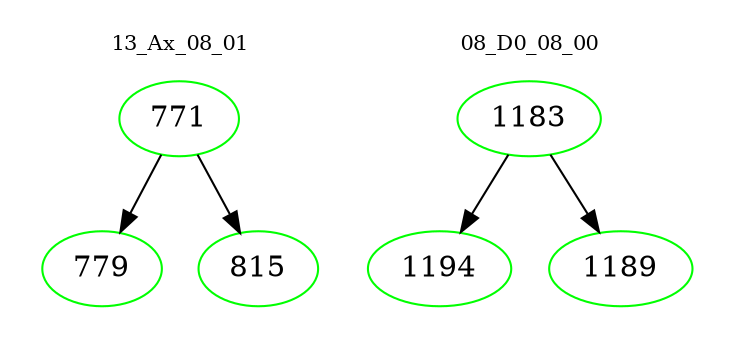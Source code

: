 digraph{
subgraph cluster_0 {
color = white
label = "13_Ax_08_01";
fontsize=10;
T0_771 [label="771", color="green"]
T0_771 -> T0_779 [color="black"]
T0_779 [label="779", color="green"]
T0_771 -> T0_815 [color="black"]
T0_815 [label="815", color="green"]
}
subgraph cluster_1 {
color = white
label = "08_D0_08_00";
fontsize=10;
T1_1183 [label="1183", color="green"]
T1_1183 -> T1_1194 [color="black"]
T1_1194 [label="1194", color="green"]
T1_1183 -> T1_1189 [color="black"]
T1_1189 [label="1189", color="green"]
}
}
